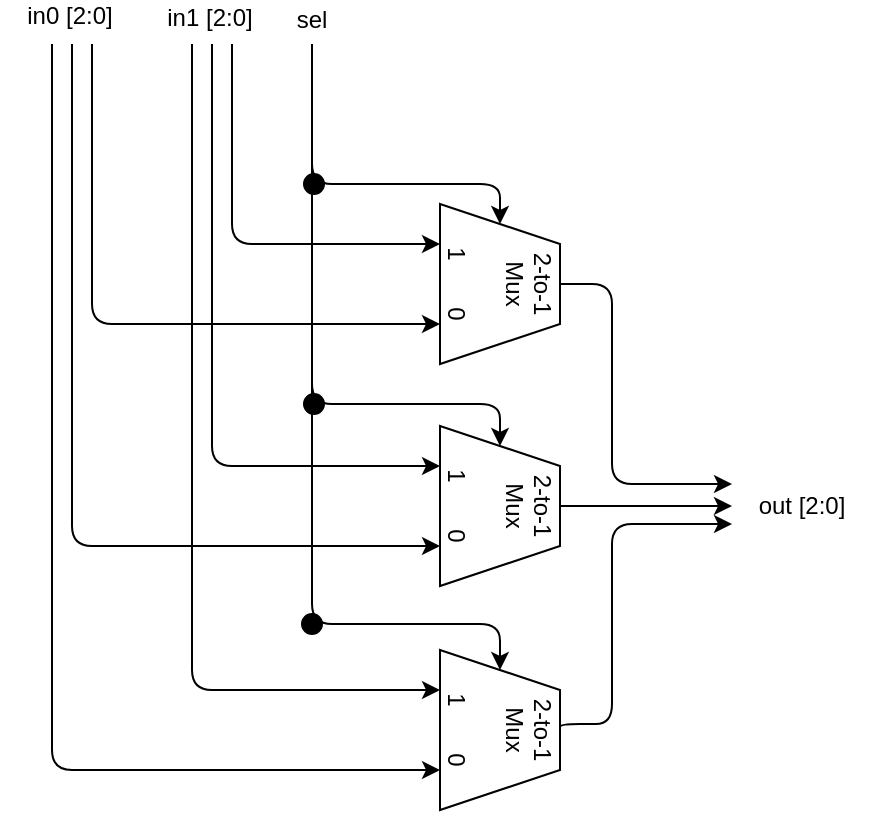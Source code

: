 <mxfile version="13.7.5" type="device"><diagram id="1ff1JaTdYLhJnzpo7HI3" name="Page-1"><mxGraphModel dx="946" dy="565" grid="1" gridSize="10" guides="1" tooltips="1" connect="1" arrows="1" fold="1" page="1" pageScale="1" pageWidth="827" pageHeight="1169" math="0" shadow="0"><root><mxCell id="0"/><mxCell id="1" parent="0"/><mxCell id="1hBevb8pColfnroTUDtb-1" value="2-to-1&lt;br&gt;Mux&lt;br&gt;&lt;br&gt;1&amp;nbsp; &amp;nbsp; &amp;nbsp; &amp;nbsp;0" style="shape=trapezoid;perimeter=trapezoidPerimeter;whiteSpace=wrap;html=1;fixedSize=1;rotation=90;direction=east;" parent="1" vertex="1"><mxGeometry x="414" y="200" width="80" height="60" as="geometry"/></mxCell><mxCell id="1hBevb8pColfnroTUDtb-11" value="2-to-1&lt;br&gt;Mux&lt;br&gt;&lt;br&gt;1&amp;nbsp; &amp;nbsp; &amp;nbsp; &amp;nbsp;0" style="shape=trapezoid;perimeter=trapezoidPerimeter;whiteSpace=wrap;html=1;fixedSize=1;rotation=90;direction=east;" parent="1" vertex="1"><mxGeometry x="414" y="311" width="80" height="60" as="geometry"/></mxCell><mxCell id="1hBevb8pColfnroTUDtb-12" value="2-to-1&lt;br&gt;Mux&lt;br&gt;&lt;br&gt;1&amp;nbsp; &amp;nbsp; &amp;nbsp; &amp;nbsp;0" style="shape=trapezoid;perimeter=trapezoidPerimeter;whiteSpace=wrap;html=1;fixedSize=1;rotation=90;direction=east;" parent="1" vertex="1"><mxGeometry x="414" y="423" width="80" height="60" as="geometry"/></mxCell><mxCell id="1hBevb8pColfnroTUDtb-55" value="" style="endArrow=classic;html=1;edgeStyle=orthogonalEdgeStyle;entryX=0;entryY=0.5;entryDx=0;entryDy=0;" parent="1" target="1hBevb8pColfnroTUDtb-12" edge="1"><mxGeometry width="50" height="50" relative="1" as="geometry"><mxPoint x="360" y="110" as="sourcePoint"/><mxPoint x="534" y="433" as="targetPoint"/><Array as="points"><mxPoint x="360" y="400"/><mxPoint x="454" y="400"/></Array></mxGeometry></mxCell><mxCell id="1hBevb8pColfnroTUDtb-56" value="" style="endArrow=classic;html=1;edgeStyle=orthogonalEdgeStyle;entryX=0;entryY=0.5;entryDx=0;entryDy=0;" parent="1" target="1hBevb8pColfnroTUDtb-11" edge="1"><mxGeometry width="50" height="50" relative="1" as="geometry"><mxPoint x="360" y="110" as="sourcePoint"/><mxPoint x="534" y="321.0" as="targetPoint"/><Array as="points"><mxPoint x="360" y="290"/><mxPoint x="454" y="290"/></Array></mxGeometry></mxCell><mxCell id="1hBevb8pColfnroTUDtb-57" value="" style="endArrow=classic;html=1;edgeStyle=orthogonalEdgeStyle;entryX=0;entryY=0.5;entryDx=0;entryDy=0;" parent="1" target="1hBevb8pColfnroTUDtb-1" edge="1"><mxGeometry width="50" height="50" relative="1" as="geometry"><mxPoint x="360" y="110" as="sourcePoint"/><mxPoint x="534" y="210" as="targetPoint"/><Array as="points"><mxPoint x="360" y="110"/><mxPoint x="360" y="180"/><mxPoint x="454" y="180"/></Array></mxGeometry></mxCell><mxCell id="1hBevb8pColfnroTUDtb-99" value="in1 [2:0]" style="text;html=1;strokeColor=none;fillColor=none;align=center;verticalAlign=middle;whiteSpace=wrap;rounded=0;" parent="1" vertex="1"><mxGeometry x="284" y="90" width="50" height="14" as="geometry"/></mxCell><mxCell id="1hBevb8pColfnroTUDtb-113" value="out [2:0]" style="text;html=1;strokeColor=none;fillColor=none;align=center;verticalAlign=middle;whiteSpace=wrap;rounded=0;" parent="1" vertex="1"><mxGeometry x="570" y="331" width="70" height="20" as="geometry"/></mxCell><mxCell id="1hBevb8pColfnroTUDtb-31" value="" style="endArrow=classic;html=1;edgeStyle=orthogonalEdgeStyle;entryX=0.75;entryY=1;entryDx=0;entryDy=0;" parent="1" target="1hBevb8pColfnroTUDtb-12" edge="1"><mxGeometry width="50" height="50" relative="1" as="geometry"><mxPoint x="230" y="110" as="sourcePoint"/><mxPoint x="370" y="433" as="targetPoint"/><Array as="points"><mxPoint x="230" y="473"/></Array></mxGeometry></mxCell><mxCell id="1hBevb8pColfnroTUDtb-32" value="" style="endArrow=classic;html=1;edgeStyle=orthogonalEdgeStyle;entryX=0.75;entryY=1;entryDx=0;entryDy=0;" parent="1" target="1hBevb8pColfnroTUDtb-11" edge="1"><mxGeometry width="50" height="50" relative="1" as="geometry"><mxPoint x="240" y="110" as="sourcePoint"/><mxPoint x="380" y="321" as="targetPoint"/><Array as="points"><mxPoint x="240" y="361"/></Array></mxGeometry></mxCell><mxCell id="1hBevb8pColfnroTUDtb-33" value="" style="endArrow=classic;html=1;edgeStyle=orthogonalEdgeStyle;entryX=0.75;entryY=1;entryDx=0;entryDy=0;" parent="1" target="1hBevb8pColfnroTUDtb-1" edge="1"><mxGeometry width="50" height="50" relative="1" as="geometry"><mxPoint x="250" y="110" as="sourcePoint"/><mxPoint x="501.008" y="490" as="targetPoint"/><Array as="points"><mxPoint x="250" y="250"/></Array></mxGeometry></mxCell><mxCell id="1hBevb8pColfnroTUDtb-115" value="in0 [2:0]" style="text;html=1;strokeColor=none;fillColor=none;align=center;verticalAlign=middle;whiteSpace=wrap;rounded=0;" parent="1" vertex="1"><mxGeometry x="204" y="89" width="70" height="14" as="geometry"/></mxCell><mxCell id="1hBevb8pColfnroTUDtb-22" value="" style="endArrow=classic;html=1;edgeStyle=orthogonalEdgeStyle;entryX=0.25;entryY=1;entryDx=0;entryDy=0;" parent="1" target="1hBevb8pColfnroTUDtb-12" edge="1"><mxGeometry width="50" height="50" relative="1" as="geometry"><mxPoint x="300" y="110" as="sourcePoint"/><mxPoint x="201.429" y="1010" as="targetPoint"/><Array as="points"><mxPoint x="300" y="433"/></Array></mxGeometry></mxCell><mxCell id="1hBevb8pColfnroTUDtb-23" value="" style="endArrow=classic;html=1;edgeStyle=orthogonalEdgeStyle;entryX=0.25;entryY=1;entryDx=0;entryDy=0;" parent="1" target="1hBevb8pColfnroTUDtb-11" edge="1"><mxGeometry width="50" height="50" relative="1" as="geometry"><mxPoint x="310" y="110" as="sourcePoint"/><mxPoint x="215.714" y="1010" as="targetPoint"/><Array as="points"><mxPoint x="310" y="321"/></Array></mxGeometry></mxCell><mxCell id="1hBevb8pColfnroTUDtb-24" value="" style="endArrow=classic;html=1;edgeStyle=orthogonalEdgeStyle;entryX=0.25;entryY=1;entryDx=0;entryDy=0;" parent="1" target="1hBevb8pColfnroTUDtb-1" edge="1"><mxGeometry width="50" height="50" relative="1" as="geometry"><mxPoint x="320" y="110" as="sourcePoint"/><mxPoint x="370" y="220" as="targetPoint"/><Array as="points"><mxPoint x="320" y="210"/></Array></mxGeometry></mxCell><mxCell id="-OHL8xGhSF_aY3vn6FIC-3" value="" style="endArrow=classic;html=1;edgeStyle=orthogonalEdgeStyle;exitX=0.5;exitY=0;exitDx=0;exitDy=0;" parent="1" source="1hBevb8pColfnroTUDtb-11" edge="1"><mxGeometry width="50" height="50" relative="1" as="geometry"><mxPoint x="484" y="341" as="sourcePoint"/><mxPoint x="570" y="341" as="targetPoint"/><Array as="points"><mxPoint x="520" y="341"/><mxPoint x="520" y="341"/></Array></mxGeometry></mxCell><mxCell id="-OHL8xGhSF_aY3vn6FIC-4" value="" style="endArrow=classic;html=1;edgeStyle=orthogonalEdgeStyle;exitX=0.5;exitY=0;exitDx=0;exitDy=0;" parent="1" source="1hBevb8pColfnroTUDtb-1" edge="1"><mxGeometry width="50" height="50" relative="1" as="geometry"><mxPoint x="484" y="230" as="sourcePoint"/><mxPoint x="570" y="330" as="targetPoint"/><Array as="points"><mxPoint x="510" y="230"/><mxPoint x="510" y="330"/></Array></mxGeometry></mxCell><mxCell id="-OHL8xGhSF_aY3vn6FIC-7" value="" style="endArrow=classic;html=1;edgeStyle=orthogonalEdgeStyle;exitX=0.5;exitY=0;exitDx=0;exitDy=0;" parent="1" source="1hBevb8pColfnroTUDtb-12" edge="1"><mxGeometry width="50" height="50" relative="1" as="geometry"><mxPoint x="484" y="453" as="sourcePoint"/><mxPoint x="570" y="350" as="targetPoint"/><Array as="points"><mxPoint x="484" y="450"/><mxPoint x="510" y="450"/><mxPoint x="510" y="350"/></Array></mxGeometry></mxCell><mxCell id="fcjch7wMyspPec1t3tQB-2" value="sel" style="text;html=1;strokeColor=none;fillColor=none;align=center;verticalAlign=middle;whiteSpace=wrap;rounded=0;" vertex="1" parent="1"><mxGeometry x="340" y="88" width="40" height="20" as="geometry"/></mxCell><mxCell id="fcjch7wMyspPec1t3tQB-3" value="" style="ellipse;whiteSpace=wrap;html=1;aspect=fixed;fillColor=#000000;" vertex="1" parent="1"><mxGeometry x="356" y="175" width="10" height="10" as="geometry"/></mxCell><mxCell id="fcjch7wMyspPec1t3tQB-5" value="" style="ellipse;whiteSpace=wrap;html=1;aspect=fixed;fillColor=#000000;" vertex="1" parent="1"><mxGeometry x="356" y="285" width="10" height="10" as="geometry"/></mxCell><mxCell id="fcjch7wMyspPec1t3tQB-6" value="" style="ellipse;whiteSpace=wrap;html=1;aspect=fixed;fillColor=#000000;" vertex="1" parent="1"><mxGeometry x="355" y="395" width="10" height="10" as="geometry"/></mxCell></root></mxGraphModel></diagram></mxfile>